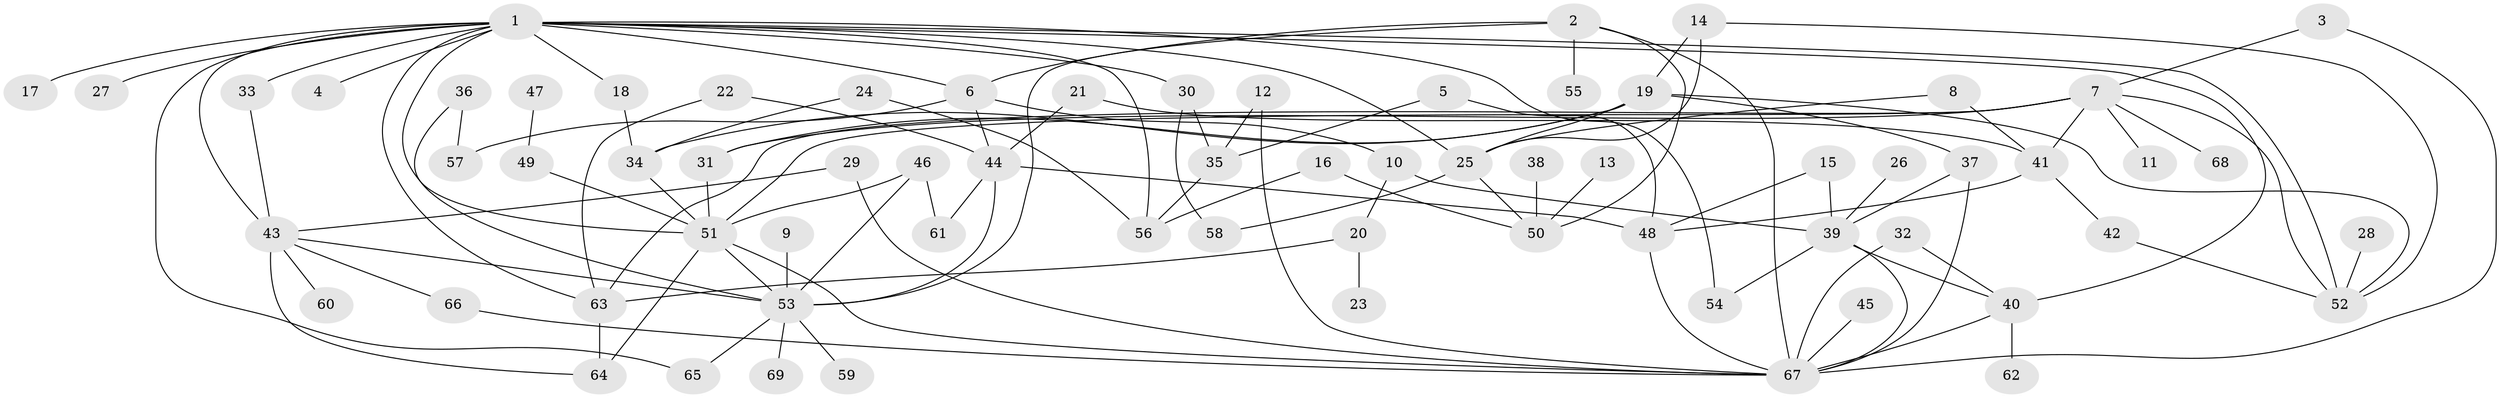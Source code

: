 // original degree distribution, {6: 0.028985507246376812, 11: 0.007246376811594203, 5: 0.043478260869565216, 4: 0.10869565217391304, 8: 0.014492753623188406, 3: 0.2536231884057971, 2: 0.26811594202898553, 1: 0.2608695652173913, 9: 0.007246376811594203, 7: 0.007246376811594203}
// Generated by graph-tools (version 1.1) at 2025/25/03/09/25 03:25:27]
// undirected, 69 vertices, 113 edges
graph export_dot {
graph [start="1"]
  node [color=gray90,style=filled];
  1;
  2;
  3;
  4;
  5;
  6;
  7;
  8;
  9;
  10;
  11;
  12;
  13;
  14;
  15;
  16;
  17;
  18;
  19;
  20;
  21;
  22;
  23;
  24;
  25;
  26;
  27;
  28;
  29;
  30;
  31;
  32;
  33;
  34;
  35;
  36;
  37;
  38;
  39;
  40;
  41;
  42;
  43;
  44;
  45;
  46;
  47;
  48;
  49;
  50;
  51;
  52;
  53;
  54;
  55;
  56;
  57;
  58;
  59;
  60;
  61;
  62;
  63;
  64;
  65;
  66;
  67;
  68;
  69;
  1 -- 4 [weight=1.0];
  1 -- 6 [weight=1.0];
  1 -- 17 [weight=1.0];
  1 -- 18 [weight=1.0];
  1 -- 25 [weight=1.0];
  1 -- 27 [weight=1.0];
  1 -- 30 [weight=1.0];
  1 -- 33 [weight=1.0];
  1 -- 40 [weight=1.0];
  1 -- 43 [weight=1.0];
  1 -- 51 [weight=1.0];
  1 -- 52 [weight=1.0];
  1 -- 54 [weight=1.0];
  1 -- 56 [weight=1.0];
  1 -- 63 [weight=1.0];
  1 -- 65 [weight=1.0];
  2 -- 6 [weight=1.0];
  2 -- 50 [weight=1.0];
  2 -- 53 [weight=1.0];
  2 -- 55 [weight=1.0];
  2 -- 67 [weight=1.0];
  3 -- 7 [weight=1.0];
  3 -- 67 [weight=1.0];
  5 -- 35 [weight=1.0];
  5 -- 48 [weight=1.0];
  6 -- 10 [weight=1.0];
  6 -- 44 [weight=1.0];
  6 -- 57 [weight=1.0];
  7 -- 11 [weight=1.0];
  7 -- 31 [weight=1.0];
  7 -- 41 [weight=1.0];
  7 -- 51 [weight=1.0];
  7 -- 52 [weight=1.0];
  7 -- 63 [weight=1.0];
  7 -- 68 [weight=1.0];
  8 -- 25 [weight=1.0];
  8 -- 41 [weight=1.0];
  9 -- 53 [weight=1.0];
  10 -- 20 [weight=1.0];
  10 -- 39 [weight=1.0];
  12 -- 35 [weight=1.0];
  12 -- 67 [weight=1.0];
  13 -- 50 [weight=1.0];
  14 -- 19 [weight=1.0];
  14 -- 25 [weight=1.0];
  14 -- 52 [weight=1.0];
  15 -- 39 [weight=1.0];
  15 -- 48 [weight=1.0];
  16 -- 50 [weight=1.0];
  16 -- 56 [weight=1.0];
  18 -- 34 [weight=1.0];
  19 -- 25 [weight=1.0];
  19 -- 31 [weight=1.0];
  19 -- 34 [weight=1.0];
  19 -- 37 [weight=1.0];
  19 -- 52 [weight=1.0];
  20 -- 23 [weight=1.0];
  20 -- 63 [weight=1.0];
  21 -- 41 [weight=1.0];
  21 -- 44 [weight=1.0];
  22 -- 44 [weight=1.0];
  22 -- 63 [weight=1.0];
  24 -- 34 [weight=1.0];
  24 -- 56 [weight=1.0];
  25 -- 50 [weight=1.0];
  25 -- 58 [weight=1.0];
  26 -- 39 [weight=1.0];
  28 -- 52 [weight=1.0];
  29 -- 43 [weight=1.0];
  29 -- 67 [weight=1.0];
  30 -- 35 [weight=1.0];
  30 -- 58 [weight=1.0];
  31 -- 51 [weight=1.0];
  32 -- 40 [weight=1.0];
  32 -- 67 [weight=1.0];
  33 -- 43 [weight=1.0];
  34 -- 51 [weight=2.0];
  35 -- 56 [weight=3.0];
  36 -- 53 [weight=1.0];
  36 -- 57 [weight=1.0];
  37 -- 39 [weight=1.0];
  37 -- 67 [weight=1.0];
  38 -- 50 [weight=1.0];
  39 -- 40 [weight=1.0];
  39 -- 54 [weight=1.0];
  39 -- 67 [weight=1.0];
  40 -- 62 [weight=1.0];
  40 -- 67 [weight=1.0];
  41 -- 42 [weight=1.0];
  41 -- 48 [weight=1.0];
  42 -- 52 [weight=1.0];
  43 -- 53 [weight=1.0];
  43 -- 60 [weight=1.0];
  43 -- 64 [weight=1.0];
  43 -- 66 [weight=1.0];
  44 -- 48 [weight=1.0];
  44 -- 53 [weight=2.0];
  44 -- 61 [weight=1.0];
  45 -- 67 [weight=1.0];
  46 -- 51 [weight=1.0];
  46 -- 53 [weight=1.0];
  46 -- 61 [weight=1.0];
  47 -- 49 [weight=1.0];
  48 -- 67 [weight=1.0];
  49 -- 51 [weight=1.0];
  51 -- 53 [weight=1.0];
  51 -- 64 [weight=1.0];
  51 -- 67 [weight=1.0];
  53 -- 59 [weight=1.0];
  53 -- 65 [weight=1.0];
  53 -- 69 [weight=1.0];
  63 -- 64 [weight=1.0];
  66 -- 67 [weight=1.0];
}
